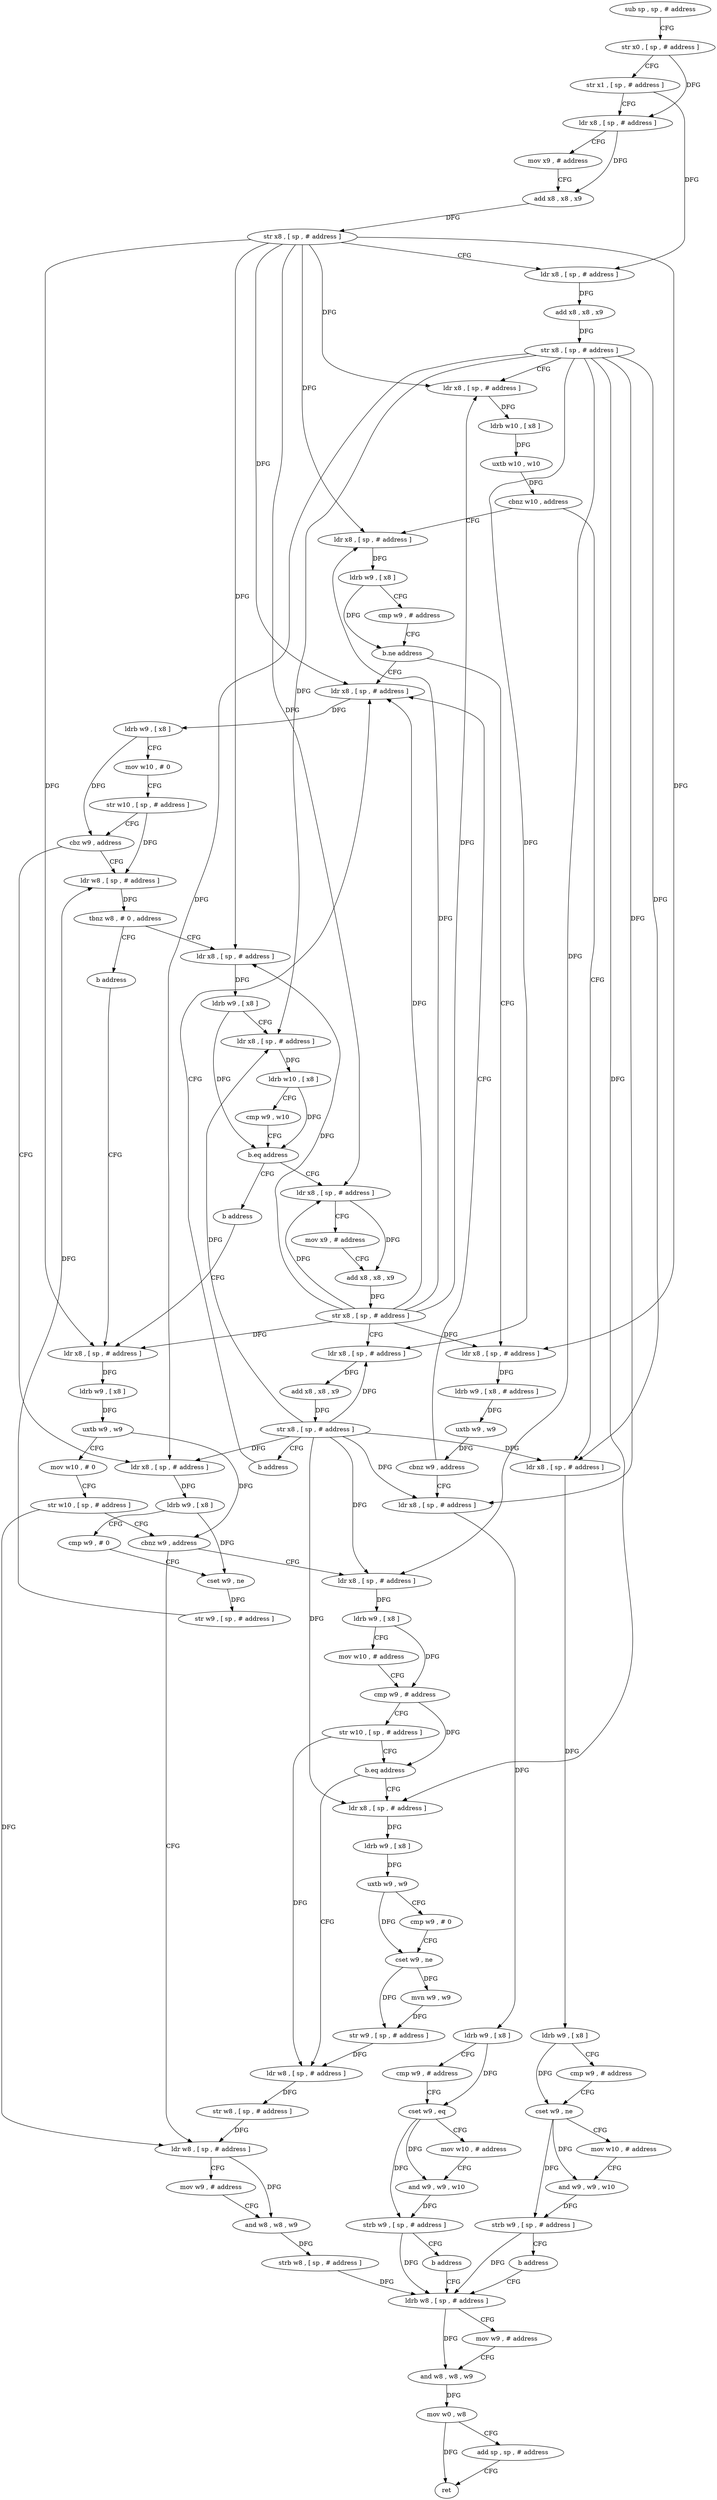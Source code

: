 digraph "func" {
"4203256" [label = "sub sp , sp , # address" ]
"4203260" [label = "str x0 , [ sp , # address ]" ]
"4203264" [label = "str x1 , [ sp , # address ]" ]
"4203268" [label = "ldr x8 , [ sp , # address ]" ]
"4203272" [label = "mov x9 , # address" ]
"4203276" [label = "add x8 , x8 , x9" ]
"4203280" [label = "str x8 , [ sp , # address ]" ]
"4203284" [label = "ldr x8 , [ sp , # address ]" ]
"4203288" [label = "add x8 , x8 , x9" ]
"4203292" [label = "str x8 , [ sp , # address ]" ]
"4203296" [label = "ldr x8 , [ sp , # address ]" ]
"4203300" [label = "ldrb w10 , [ x8 ]" ]
"4203304" [label = "uxtb w10 , w10" ]
"4203308" [label = "cbnz w10 , address" ]
"4203344" [label = "ldr x8 , [ sp , # address ]" ]
"4203312" [label = "ldr x8 , [ sp , # address ]" ]
"4203348" [label = "ldrb w9 , [ x8 ]" ]
"4203352" [label = "cmp w9 , # address" ]
"4203356" [label = "b.ne address" ]
"4203408" [label = "ldr x8 , [ sp , # address ]" ]
"4203360" [label = "ldr x8 , [ sp , # address ]" ]
"4203316" [label = "ldrb w9 , [ x8 ]" ]
"4203320" [label = "cmp w9 , # address" ]
"4203324" [label = "cset w9 , ne" ]
"4203328" [label = "mov w10 , # address" ]
"4203332" [label = "and w9 , w9 , w10" ]
"4203336" [label = "strb w9 , [ sp , # address ]" ]
"4203340" [label = "b address" ]
"4203620" [label = "ldrb w8 , [ sp , # address ]" ]
"4203412" [label = "ldrb w9 , [ x8 ]" ]
"4203416" [label = "mov w10 , # 0" ]
"4203420" [label = "str w10 , [ sp , # address ]" ]
"4203424" [label = "cbz w9 , address" ]
"4203448" [label = "ldr w8 , [ sp , # address ]" ]
"4203428" [label = "ldr x8 , [ sp , # address ]" ]
"4203364" [label = "ldrb w9 , [ x8 , # address ]" ]
"4203368" [label = "uxtb w9 , w9" ]
"4203372" [label = "cbnz w9 , address" ]
"4203376" [label = "ldr x8 , [ sp , # address ]" ]
"4203624" [label = "mov w9 , # address" ]
"4203628" [label = "and w8 , w8 , w9" ]
"4203632" [label = "mov w0 , w8" ]
"4203636" [label = "add sp , sp , # address" ]
"4203640" [label = "ret" ]
"4203452" [label = "tbnz w8 , # 0 , address" ]
"4203460" [label = "ldr x8 , [ sp , # address ]" ]
"4203456" [label = "b address" ]
"4203432" [label = "ldrb w9 , [ x8 ]" ]
"4203436" [label = "cmp w9 , # 0" ]
"4203440" [label = "cset w9 , ne" ]
"4203444" [label = "str w9 , [ sp , # address ]" ]
"4203380" [label = "ldrb w9 , [ x8 ]" ]
"4203384" [label = "cmp w9 , # address" ]
"4203388" [label = "cset w9 , eq" ]
"4203392" [label = "mov w10 , # address" ]
"4203396" [label = "and w9 , w9 , w10" ]
"4203400" [label = "strb w9 , [ sp , # address ]" ]
"4203404" [label = "b address" ]
"4203464" [label = "ldrb w9 , [ x8 ]" ]
"4203468" [label = "ldr x8 , [ sp , # address ]" ]
"4203472" [label = "ldrb w10 , [ x8 ]" ]
"4203476" [label = "cmp w9 , w10" ]
"4203480" [label = "b.eq address" ]
"4203488" [label = "ldr x8 , [ sp , # address ]" ]
"4203484" [label = "b address" ]
"4203520" [label = "ldr x8 , [ sp , # address ]" ]
"4203492" [label = "mov x9 , # address" ]
"4203496" [label = "add x8 , x8 , x9" ]
"4203500" [label = "str x8 , [ sp , # address ]" ]
"4203504" [label = "ldr x8 , [ sp , # address ]" ]
"4203508" [label = "add x8 , x8 , x9" ]
"4203512" [label = "str x8 , [ sp , # address ]" ]
"4203516" [label = "b address" ]
"4203524" [label = "ldrb w9 , [ x8 ]" ]
"4203528" [label = "uxtb w9 , w9" ]
"4203532" [label = "mov w10 , # 0" ]
"4203536" [label = "str w10 , [ sp , # address ]" ]
"4203540" [label = "cbnz w9 , address" ]
"4203604" [label = "ldr w8 , [ sp , # address ]" ]
"4203544" [label = "ldr x8 , [ sp , # address ]" ]
"4203608" [label = "mov w9 , # address" ]
"4203612" [label = "and w8 , w8 , w9" ]
"4203616" [label = "strb w8 , [ sp , # address ]" ]
"4203548" [label = "ldrb w9 , [ x8 ]" ]
"4203552" [label = "mov w10 , # address" ]
"4203556" [label = "cmp w9 , # address" ]
"4203560" [label = "str w10 , [ sp , # address ]" ]
"4203564" [label = "b.eq address" ]
"4203596" [label = "ldr w8 , [ sp , # address ]" ]
"4203568" [label = "ldr x8 , [ sp , # address ]" ]
"4203600" [label = "str w8 , [ sp , # address ]" ]
"4203572" [label = "ldrb w9 , [ x8 ]" ]
"4203576" [label = "uxtb w9 , w9" ]
"4203580" [label = "cmp w9 , # 0" ]
"4203584" [label = "cset w9 , ne" ]
"4203588" [label = "mvn w9 , w9" ]
"4203592" [label = "str w9 , [ sp , # address ]" ]
"4203256" -> "4203260" [ label = "CFG" ]
"4203260" -> "4203264" [ label = "CFG" ]
"4203260" -> "4203268" [ label = "DFG" ]
"4203264" -> "4203268" [ label = "CFG" ]
"4203264" -> "4203284" [ label = "DFG" ]
"4203268" -> "4203272" [ label = "CFG" ]
"4203268" -> "4203276" [ label = "DFG" ]
"4203272" -> "4203276" [ label = "CFG" ]
"4203276" -> "4203280" [ label = "DFG" ]
"4203280" -> "4203284" [ label = "CFG" ]
"4203280" -> "4203296" [ label = "DFG" ]
"4203280" -> "4203344" [ label = "DFG" ]
"4203280" -> "4203408" [ label = "DFG" ]
"4203280" -> "4203360" [ label = "DFG" ]
"4203280" -> "4203460" [ label = "DFG" ]
"4203280" -> "4203488" [ label = "DFG" ]
"4203280" -> "4203520" [ label = "DFG" ]
"4203284" -> "4203288" [ label = "DFG" ]
"4203288" -> "4203292" [ label = "DFG" ]
"4203292" -> "4203296" [ label = "CFG" ]
"4203292" -> "4203312" [ label = "DFG" ]
"4203292" -> "4203428" [ label = "DFG" ]
"4203292" -> "4203376" [ label = "DFG" ]
"4203292" -> "4203468" [ label = "DFG" ]
"4203292" -> "4203504" [ label = "DFG" ]
"4203292" -> "4203544" [ label = "DFG" ]
"4203292" -> "4203568" [ label = "DFG" ]
"4203296" -> "4203300" [ label = "DFG" ]
"4203300" -> "4203304" [ label = "DFG" ]
"4203304" -> "4203308" [ label = "DFG" ]
"4203308" -> "4203344" [ label = "CFG" ]
"4203308" -> "4203312" [ label = "CFG" ]
"4203344" -> "4203348" [ label = "DFG" ]
"4203312" -> "4203316" [ label = "DFG" ]
"4203348" -> "4203352" [ label = "CFG" ]
"4203348" -> "4203356" [ label = "DFG" ]
"4203352" -> "4203356" [ label = "CFG" ]
"4203356" -> "4203408" [ label = "CFG" ]
"4203356" -> "4203360" [ label = "CFG" ]
"4203408" -> "4203412" [ label = "DFG" ]
"4203360" -> "4203364" [ label = "DFG" ]
"4203316" -> "4203320" [ label = "CFG" ]
"4203316" -> "4203324" [ label = "DFG" ]
"4203320" -> "4203324" [ label = "CFG" ]
"4203324" -> "4203328" [ label = "CFG" ]
"4203324" -> "4203332" [ label = "DFG" ]
"4203324" -> "4203336" [ label = "DFG" ]
"4203328" -> "4203332" [ label = "CFG" ]
"4203332" -> "4203336" [ label = "DFG" ]
"4203336" -> "4203340" [ label = "CFG" ]
"4203336" -> "4203620" [ label = "DFG" ]
"4203340" -> "4203620" [ label = "CFG" ]
"4203620" -> "4203624" [ label = "CFG" ]
"4203620" -> "4203628" [ label = "DFG" ]
"4203412" -> "4203416" [ label = "CFG" ]
"4203412" -> "4203424" [ label = "DFG" ]
"4203416" -> "4203420" [ label = "CFG" ]
"4203420" -> "4203424" [ label = "CFG" ]
"4203420" -> "4203448" [ label = "DFG" ]
"4203424" -> "4203448" [ label = "CFG" ]
"4203424" -> "4203428" [ label = "CFG" ]
"4203448" -> "4203452" [ label = "DFG" ]
"4203428" -> "4203432" [ label = "DFG" ]
"4203364" -> "4203368" [ label = "DFG" ]
"4203368" -> "4203372" [ label = "DFG" ]
"4203372" -> "4203408" [ label = "CFG" ]
"4203372" -> "4203376" [ label = "CFG" ]
"4203376" -> "4203380" [ label = "DFG" ]
"4203624" -> "4203628" [ label = "CFG" ]
"4203628" -> "4203632" [ label = "DFG" ]
"4203632" -> "4203636" [ label = "CFG" ]
"4203632" -> "4203640" [ label = "DFG" ]
"4203636" -> "4203640" [ label = "CFG" ]
"4203452" -> "4203460" [ label = "CFG" ]
"4203452" -> "4203456" [ label = "CFG" ]
"4203460" -> "4203464" [ label = "DFG" ]
"4203456" -> "4203520" [ label = "CFG" ]
"4203432" -> "4203436" [ label = "CFG" ]
"4203432" -> "4203440" [ label = "DFG" ]
"4203436" -> "4203440" [ label = "CFG" ]
"4203440" -> "4203444" [ label = "DFG" ]
"4203444" -> "4203448" [ label = "DFG" ]
"4203380" -> "4203384" [ label = "CFG" ]
"4203380" -> "4203388" [ label = "DFG" ]
"4203384" -> "4203388" [ label = "CFG" ]
"4203388" -> "4203392" [ label = "CFG" ]
"4203388" -> "4203396" [ label = "DFG" ]
"4203388" -> "4203400" [ label = "DFG" ]
"4203392" -> "4203396" [ label = "CFG" ]
"4203396" -> "4203400" [ label = "DFG" ]
"4203400" -> "4203404" [ label = "CFG" ]
"4203400" -> "4203620" [ label = "DFG" ]
"4203404" -> "4203620" [ label = "CFG" ]
"4203464" -> "4203468" [ label = "CFG" ]
"4203464" -> "4203480" [ label = "DFG" ]
"4203468" -> "4203472" [ label = "DFG" ]
"4203472" -> "4203476" [ label = "CFG" ]
"4203472" -> "4203480" [ label = "DFG" ]
"4203476" -> "4203480" [ label = "CFG" ]
"4203480" -> "4203488" [ label = "CFG" ]
"4203480" -> "4203484" [ label = "CFG" ]
"4203488" -> "4203492" [ label = "CFG" ]
"4203488" -> "4203496" [ label = "DFG" ]
"4203484" -> "4203520" [ label = "CFG" ]
"4203520" -> "4203524" [ label = "DFG" ]
"4203492" -> "4203496" [ label = "CFG" ]
"4203496" -> "4203500" [ label = "DFG" ]
"4203500" -> "4203504" [ label = "CFG" ]
"4203500" -> "4203296" [ label = "DFG" ]
"4203500" -> "4203344" [ label = "DFG" ]
"4203500" -> "4203408" [ label = "DFG" ]
"4203500" -> "4203360" [ label = "DFG" ]
"4203500" -> "4203460" [ label = "DFG" ]
"4203500" -> "4203488" [ label = "DFG" ]
"4203500" -> "4203520" [ label = "DFG" ]
"4203504" -> "4203508" [ label = "DFG" ]
"4203508" -> "4203512" [ label = "DFG" ]
"4203512" -> "4203516" [ label = "CFG" ]
"4203512" -> "4203312" [ label = "DFG" ]
"4203512" -> "4203428" [ label = "DFG" ]
"4203512" -> "4203376" [ label = "DFG" ]
"4203512" -> "4203468" [ label = "DFG" ]
"4203512" -> "4203504" [ label = "DFG" ]
"4203512" -> "4203544" [ label = "DFG" ]
"4203512" -> "4203568" [ label = "DFG" ]
"4203516" -> "4203408" [ label = "CFG" ]
"4203524" -> "4203528" [ label = "DFG" ]
"4203528" -> "4203532" [ label = "CFG" ]
"4203528" -> "4203540" [ label = "DFG" ]
"4203532" -> "4203536" [ label = "CFG" ]
"4203536" -> "4203540" [ label = "CFG" ]
"4203536" -> "4203604" [ label = "DFG" ]
"4203540" -> "4203604" [ label = "CFG" ]
"4203540" -> "4203544" [ label = "CFG" ]
"4203604" -> "4203608" [ label = "CFG" ]
"4203604" -> "4203612" [ label = "DFG" ]
"4203544" -> "4203548" [ label = "DFG" ]
"4203608" -> "4203612" [ label = "CFG" ]
"4203612" -> "4203616" [ label = "DFG" ]
"4203616" -> "4203620" [ label = "DFG" ]
"4203548" -> "4203552" [ label = "CFG" ]
"4203548" -> "4203556" [ label = "DFG" ]
"4203552" -> "4203556" [ label = "CFG" ]
"4203556" -> "4203560" [ label = "CFG" ]
"4203556" -> "4203564" [ label = "DFG" ]
"4203560" -> "4203564" [ label = "CFG" ]
"4203560" -> "4203596" [ label = "DFG" ]
"4203564" -> "4203596" [ label = "CFG" ]
"4203564" -> "4203568" [ label = "CFG" ]
"4203596" -> "4203600" [ label = "DFG" ]
"4203568" -> "4203572" [ label = "DFG" ]
"4203600" -> "4203604" [ label = "DFG" ]
"4203572" -> "4203576" [ label = "DFG" ]
"4203576" -> "4203580" [ label = "CFG" ]
"4203576" -> "4203584" [ label = "DFG" ]
"4203580" -> "4203584" [ label = "CFG" ]
"4203584" -> "4203588" [ label = "DFG" ]
"4203584" -> "4203592" [ label = "DFG" ]
"4203588" -> "4203592" [ label = "DFG" ]
"4203592" -> "4203596" [ label = "DFG" ]
}
